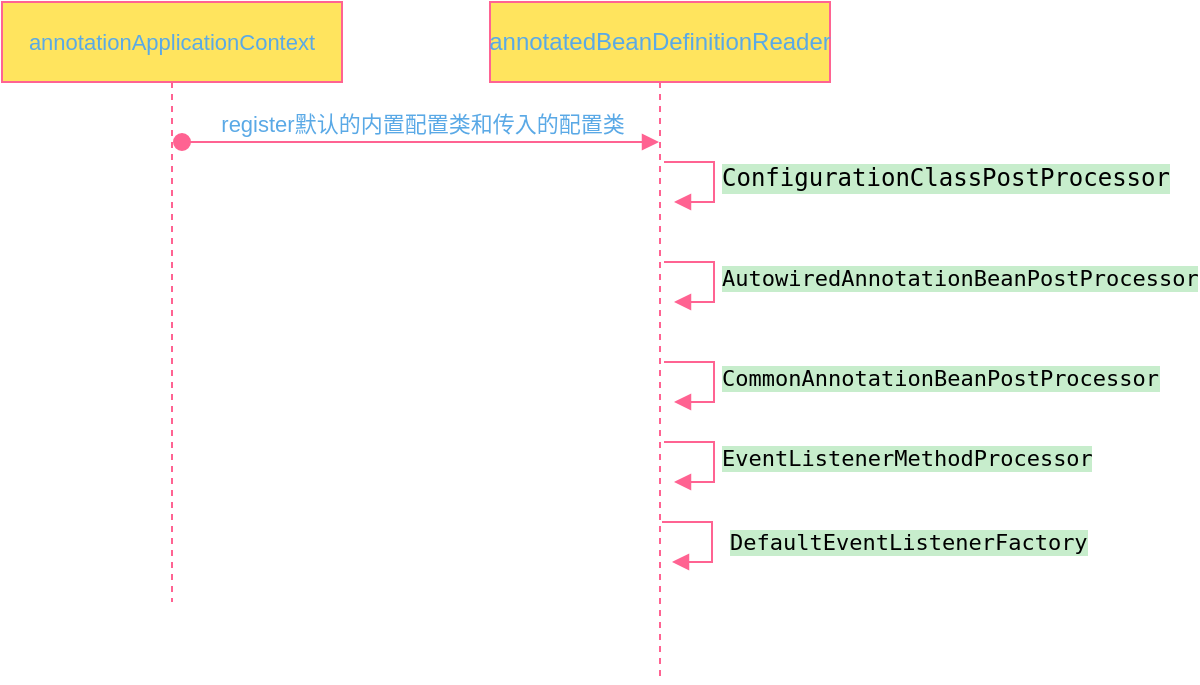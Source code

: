 <mxfile version="13.6.0" type="github">
  <diagram id="jD7jVm_kFhbCNpo8MqzH" name="Page-1">
    <mxGraphModel dx="946" dy="614" grid="1" gridSize="10" guides="1" tooltips="1" connect="1" arrows="1" fold="1" page="1" pageScale="1" pageWidth="827" pageHeight="1169" math="0" shadow="0">
      <root>
        <mxCell id="0" />
        <mxCell id="1" parent="0" />
        <mxCell id="nHzR_UdeMCzrL-gVibLt-6" value="&lt;span style=&quot;font-size: 11px&quot;&gt;annotationApplicationContext&lt;/span&gt;" style="shape=umlLifeline;perimeter=lifelinePerimeter;whiteSpace=wrap;html=1;container=1;collapsible=0;recursiveResize=0;outlineConnect=0;rounded=0;sketch=0;fillColor=#FFE45E;strokeColor=#FF6392;fontColor=#5AA9E6;" vertex="1" parent="1">
          <mxGeometry x="70" y="100" width="170" height="300" as="geometry" />
        </mxCell>
        <mxCell id="nHzR_UdeMCzrL-gVibLt-13" value="&lt;span style=&quot;text-align: left&quot;&gt;register默认的内置配置类和传入的配置类&lt;/span&gt;" style="html=1;verticalAlign=bottom;startArrow=oval;startFill=1;endArrow=block;startSize=8;strokeColor=#FF6392;fillColor=#FFE45E;fontColor=#5AA9E6;" edge="1" parent="nHzR_UdeMCzrL-gVibLt-6" target="nHzR_UdeMCzrL-gVibLt-10">
          <mxGeometry width="60" relative="1" as="geometry">
            <mxPoint x="90" y="70" as="sourcePoint" />
            <mxPoint x="150" y="70" as="targetPoint" />
          </mxGeometry>
        </mxCell>
        <mxCell id="nHzR_UdeMCzrL-gVibLt-10" value="annotatedBeanDefinitionReader" style="shape=umlLifeline;perimeter=lifelinePerimeter;whiteSpace=wrap;html=1;container=1;collapsible=0;recursiveResize=0;outlineConnect=0;rounded=0;sketch=0;strokeColor=#FF6392;fillColor=#FFE45E;fontColor=#5AA9E6;" vertex="1" parent="1">
          <mxGeometry x="314" y="100" width="170" height="340" as="geometry" />
        </mxCell>
        <mxCell id="nHzR_UdeMCzrL-gVibLt-27" value="&lt;pre style=&quot;background-color: rgb(199 , 237 , 204) ; color: rgb(0 , 0 , 0) ; font-family: &amp;#34;jetbrains mono&amp;#34; , monospace&quot;&gt;EventListenerMethodProcessor&lt;/pre&gt;" style="edgeStyle=orthogonalEdgeStyle;html=1;align=left;spacingLeft=2;endArrow=block;rounded=0;entryX=1;entryY=0;strokeColor=#FF6392;fillColor=#FFE45E;fontColor=#5AA9E6;" edge="1" parent="nHzR_UdeMCzrL-gVibLt-10">
          <mxGeometry relative="1" as="geometry">
            <mxPoint x="87" y="220" as="sourcePoint" />
            <Array as="points">
              <mxPoint x="112" y="220" />
            </Array>
            <mxPoint x="92" y="240" as="targetPoint" />
          </mxGeometry>
        </mxCell>
        <mxCell id="nHzR_UdeMCzrL-gVibLt-31" value="&lt;pre style=&quot;background-color: rgb(199 , 237 , 204) ; color: rgb(0 , 0 , 0) ; font-family: &amp;#34;jetbrains mono&amp;#34; , monospace&quot;&gt;DefaultEventListenerFactory&lt;/pre&gt;" style="edgeStyle=orthogonalEdgeStyle;html=1;align=left;spacingLeft=2;endArrow=block;rounded=0;entryX=1;entryY=0;strokeColor=#FF6392;fillColor=#FFE45E;fontColor=#5AA9E6;" edge="1" parent="nHzR_UdeMCzrL-gVibLt-10">
          <mxGeometry x="0.077" y="5" relative="1" as="geometry">
            <mxPoint x="86" y="260" as="sourcePoint" />
            <Array as="points">
              <mxPoint x="111" y="260" />
            </Array>
            <mxPoint x="91" y="280" as="targetPoint" />
            <mxPoint as="offset" />
          </mxGeometry>
        </mxCell>
        <mxCell id="nHzR_UdeMCzrL-gVibLt-19" value="&lt;pre style=&quot;background-color: rgb(199 , 237 , 204) ; color: rgb(0 , 0 , 0) ; font-family: &amp;#34;jetbrains mono&amp;#34; , monospace&quot;&gt;&lt;font style=&quot;font-size: 12px&quot;&gt;ConfigurationClassPostProcessor&lt;/font&gt;&lt;/pre&gt;" style="edgeStyle=orthogonalEdgeStyle;html=1;align=left;spacingLeft=2;endArrow=block;rounded=0;entryX=1;entryY=0;strokeColor=#FF6392;fillColor=#FFE45E;fontColor=#5AA9E6;" edge="1" parent="1">
          <mxGeometry relative="1" as="geometry">
            <mxPoint x="401" y="180" as="sourcePoint" />
            <Array as="points">
              <mxPoint x="426" y="180" />
            </Array>
            <mxPoint x="406" y="200" as="targetPoint" />
          </mxGeometry>
        </mxCell>
        <mxCell id="nHzR_UdeMCzrL-gVibLt-23" value="&lt;pre style=&quot;background-color: rgb(199 , 237 , 204) ; color: rgb(0 , 0 , 0) ; font-family: &amp;#34;jetbrains mono&amp;#34; , monospace&quot;&gt;AutowiredAnnotationBeanPostProcessor&lt;/pre&gt;" style="edgeStyle=orthogonalEdgeStyle;html=1;align=left;spacingLeft=2;endArrow=block;rounded=0;entryX=1;entryY=0;strokeColor=#FF6392;fillColor=#FFE45E;fontColor=#5AA9E6;" edge="1" parent="1">
          <mxGeometry relative="1" as="geometry">
            <mxPoint x="401" y="230" as="sourcePoint" />
            <Array as="points">
              <mxPoint x="426" y="230" />
            </Array>
            <mxPoint x="406" y="250" as="targetPoint" />
          </mxGeometry>
        </mxCell>
        <mxCell id="nHzR_UdeMCzrL-gVibLt-25" value="&lt;pre style=&quot;background-color: rgb(199 , 237 , 204) ; color: rgb(0 , 0 , 0) ; font-family: &amp;#34;jetbrains mono&amp;#34; , monospace&quot;&gt;CommonAnnotationBeanPostProcessor&lt;/pre&gt;" style="edgeStyle=orthogonalEdgeStyle;html=1;align=left;spacingLeft=2;endArrow=block;rounded=0;entryX=1;entryY=0;strokeColor=#FF6392;fillColor=#FFE45E;fontColor=#5AA9E6;" edge="1" parent="1">
          <mxGeometry relative="1" as="geometry">
            <mxPoint x="401" y="280" as="sourcePoint" />
            <Array as="points">
              <mxPoint x="426" y="280" />
            </Array>
            <mxPoint x="406" y="300" as="targetPoint" />
          </mxGeometry>
        </mxCell>
      </root>
    </mxGraphModel>
  </diagram>
</mxfile>
